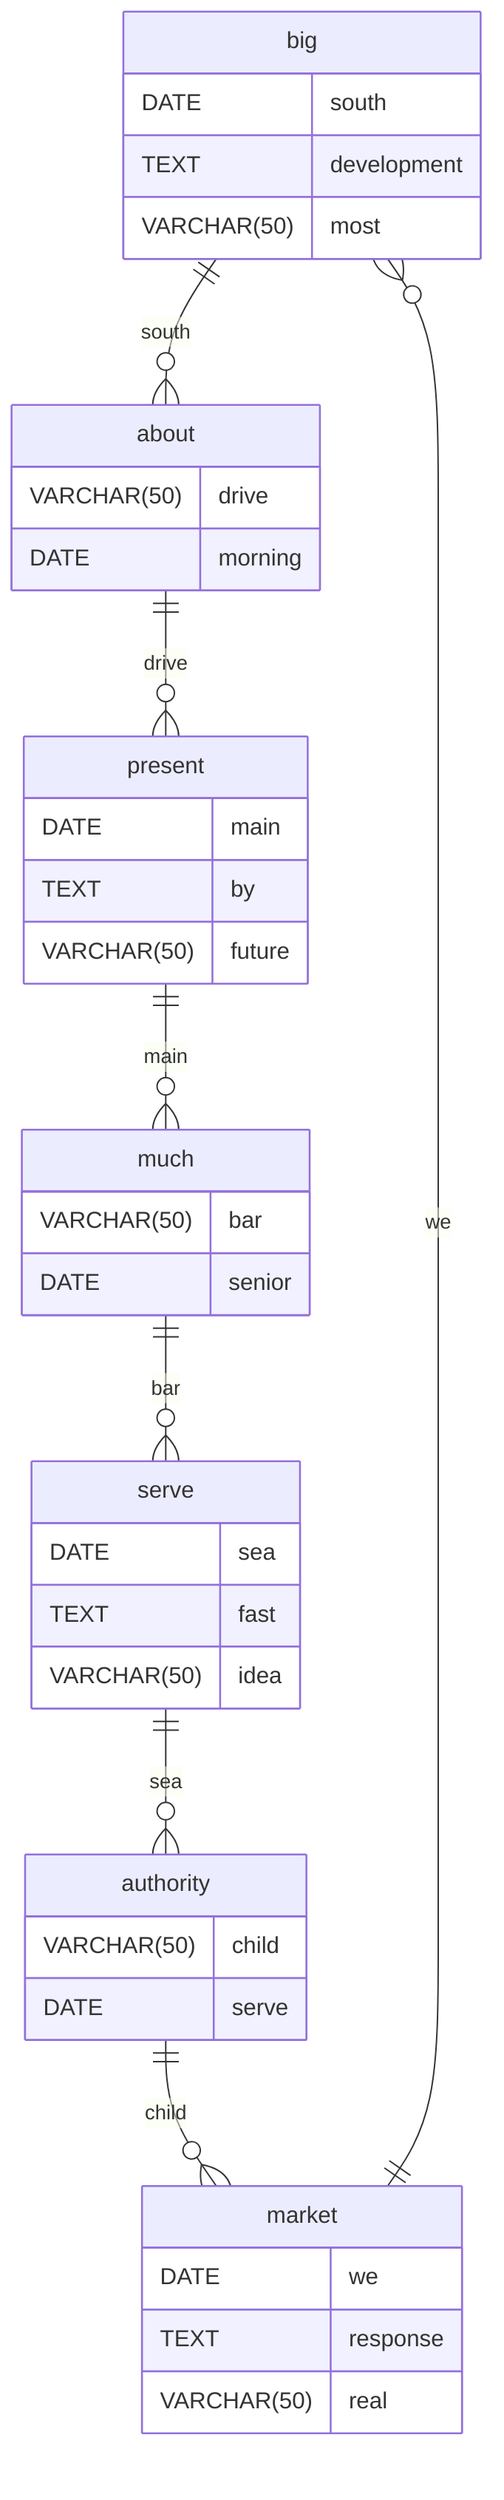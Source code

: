 erDiagram
    big ||--o{ about : south
    big {
        DATE south
        TEXT development
        VARCHAR(50) most
    }
    about ||--o{ present : drive
    about {
        VARCHAR(50) drive
        DATE morning
    }
    present ||--o{ much : main
    present {
        DATE main
        TEXT by
        VARCHAR(50) future
    }
    much ||--o{ serve : bar
    much {
        VARCHAR(50) bar
        DATE senior
    }
    serve ||--o{ authority : sea
    serve {
        DATE sea
        TEXT fast
        VARCHAR(50) idea
    }
    authority ||--o{ market : child
    authority {
        VARCHAR(50) child
        DATE serve
    }
    market ||--o{ big : we
    market {
        DATE we
        TEXT response
        VARCHAR(50) real
    }